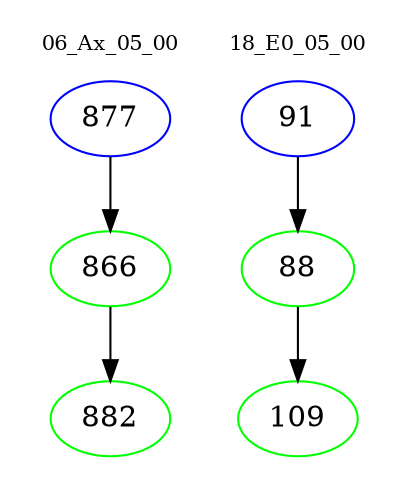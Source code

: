 digraph{
subgraph cluster_0 {
color = white
label = "06_Ax_05_00";
fontsize=10;
T0_877 [label="877", color="blue"]
T0_877 -> T0_866 [color="black"]
T0_866 [label="866", color="green"]
T0_866 -> T0_882 [color="black"]
T0_882 [label="882", color="green"]
}
subgraph cluster_1 {
color = white
label = "18_E0_05_00";
fontsize=10;
T1_91 [label="91", color="blue"]
T1_91 -> T1_88 [color="black"]
T1_88 [label="88", color="green"]
T1_88 -> T1_109 [color="black"]
T1_109 [label="109", color="green"]
}
}
